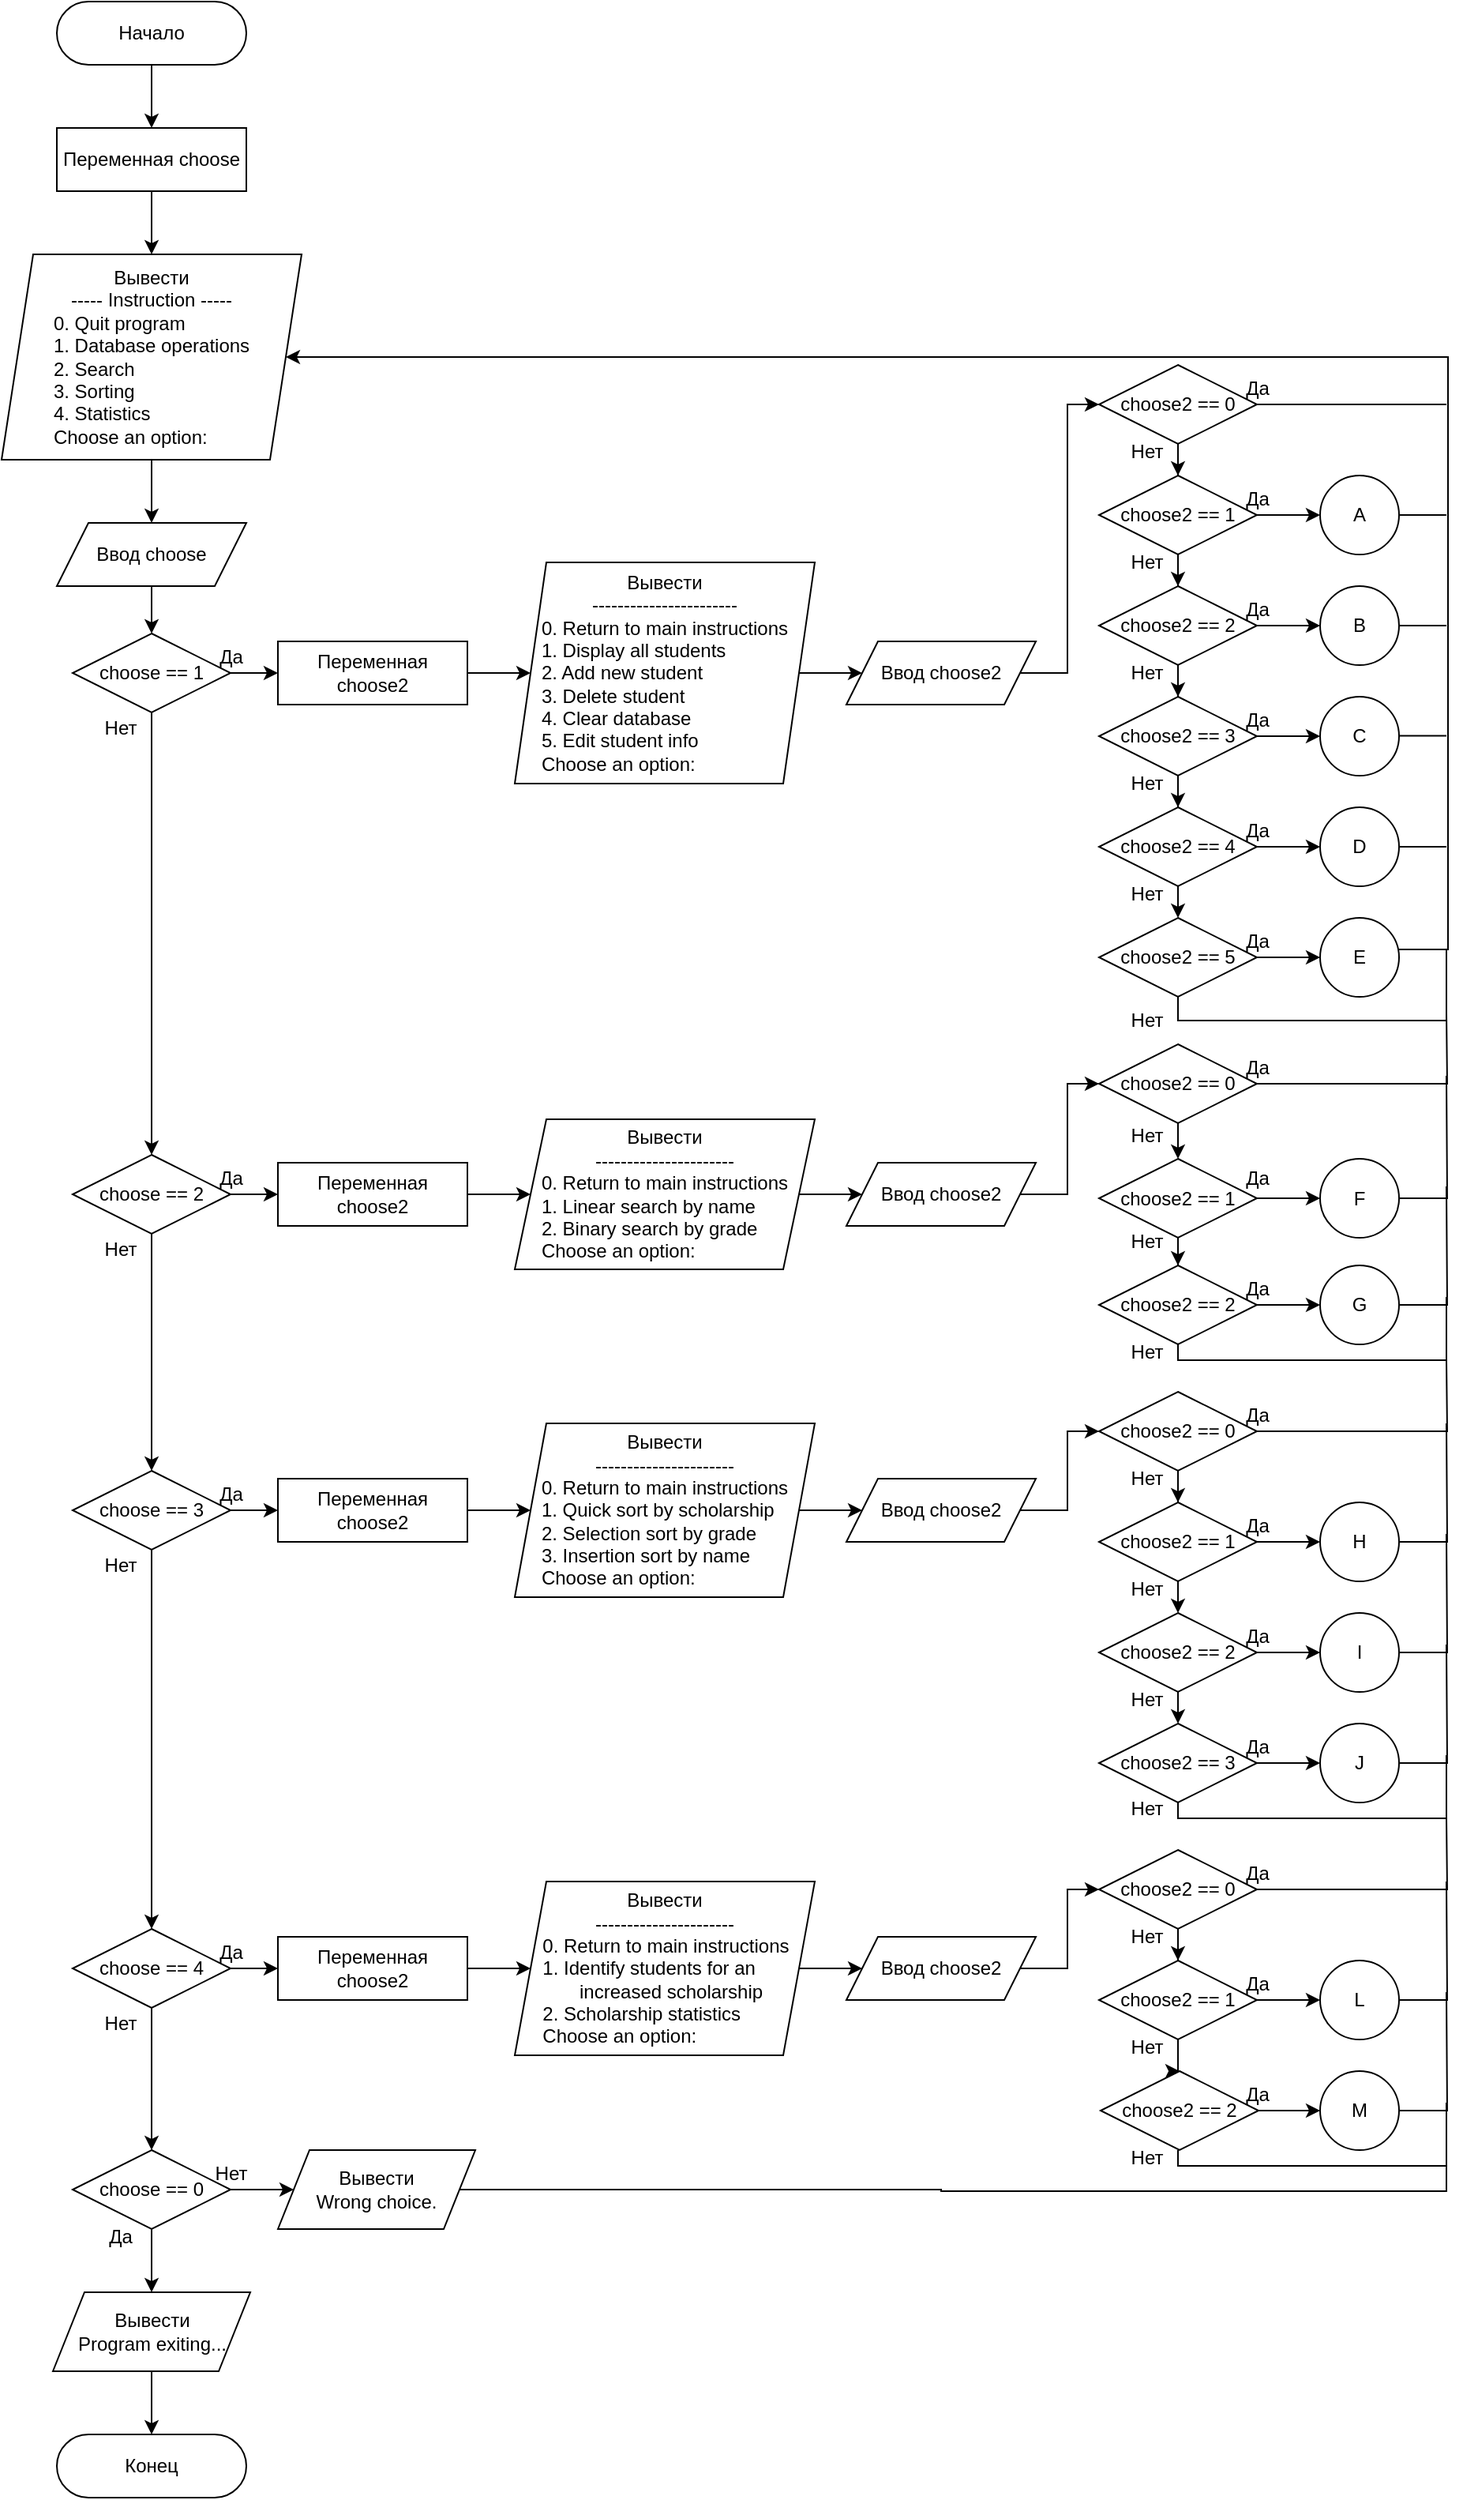 <mxfile version="27.1.0">
  <diagram name="Страница — 1" id="Tv_AadyVAQsRv6y9P5Ak">
    <mxGraphModel dx="710" dy="470" grid="1" gridSize="10" guides="1" tooltips="1" connect="1" arrows="1" fold="1" page="1" pageScale="1" pageWidth="827" pageHeight="1169" math="0" shadow="0">
      <root>
        <mxCell id="0" />
        <mxCell id="1" parent="0" />
        <mxCell id="5D8MFddiqTvwX0pElywi-6" style="edgeStyle=orthogonalEdgeStyle;rounded=0;orthogonalLoop=1;jettySize=auto;html=1;entryX=0.5;entryY=0;entryDx=0;entryDy=0;" edge="1" parent="1" source="5D8MFddiqTvwX0pElywi-3" target="5D8MFddiqTvwX0pElywi-5">
          <mxGeometry relative="1" as="geometry" />
        </mxCell>
        <mxCell id="5D8MFddiqTvwX0pElywi-3" value="Начало" style="rounded=1;whiteSpace=wrap;html=1;arcSize=50;" vertex="1" parent="1">
          <mxGeometry x="320" y="40" width="120" height="40" as="geometry" />
        </mxCell>
        <mxCell id="5D8MFddiqTvwX0pElywi-4" style="edgeStyle=orthogonalEdgeStyle;rounded=0;orthogonalLoop=1;jettySize=auto;html=1;exitX=0.5;exitY=1;exitDx=0;exitDy=0;" edge="1" parent="1" source="5D8MFddiqTvwX0pElywi-3" target="5D8MFddiqTvwX0pElywi-3">
          <mxGeometry relative="1" as="geometry" />
        </mxCell>
        <mxCell id="5D8MFddiqTvwX0pElywi-8" style="edgeStyle=orthogonalEdgeStyle;rounded=0;orthogonalLoop=1;jettySize=auto;html=1;entryX=0.5;entryY=0;entryDx=0;entryDy=0;" edge="1" parent="1" source="5D8MFddiqTvwX0pElywi-5" target="5D8MFddiqTvwX0pElywi-7">
          <mxGeometry relative="1" as="geometry" />
        </mxCell>
        <mxCell id="5D8MFddiqTvwX0pElywi-5" value="Переменная choose" style="rounded=0;whiteSpace=wrap;html=1;" vertex="1" parent="1">
          <mxGeometry x="320" y="120" width="120" height="40" as="geometry" />
        </mxCell>
        <mxCell id="5D8MFddiqTvwX0pElywi-10" style="edgeStyle=orthogonalEdgeStyle;rounded=0;orthogonalLoop=1;jettySize=auto;html=1;entryX=0.5;entryY=0;entryDx=0;entryDy=0;" edge="1" parent="1" source="5D8MFddiqTvwX0pElywi-7" target="5D8MFddiqTvwX0pElywi-9">
          <mxGeometry relative="1" as="geometry" />
        </mxCell>
        <mxCell id="5D8MFddiqTvwX0pElywi-7" value="Вывести&lt;br&gt;----- Instruction -----&lt;br&gt;&lt;div align=&quot;left&quot;&gt;0. Quit program&lt;br&gt;1. Database operations&lt;br&gt;2. Search&lt;br&gt;3. Sorting&lt;br&gt;4. Statistics&lt;br&gt;Choose an option: &lt;br&gt;&lt;/div&gt;" style="shape=parallelogram;perimeter=parallelogramPerimeter;whiteSpace=wrap;html=1;fixedSize=1;" vertex="1" parent="1">
          <mxGeometry x="285" y="200" width="190" height="130" as="geometry" />
        </mxCell>
        <mxCell id="5D8MFddiqTvwX0pElywi-12" style="edgeStyle=orthogonalEdgeStyle;rounded=0;orthogonalLoop=1;jettySize=auto;html=1;entryX=0.5;entryY=0;entryDx=0;entryDy=0;" edge="1" parent="1" source="5D8MFddiqTvwX0pElywi-9" target="5D8MFddiqTvwX0pElywi-11">
          <mxGeometry relative="1" as="geometry" />
        </mxCell>
        <mxCell id="5D8MFddiqTvwX0pElywi-9" value="Ввод choose" style="shape=parallelogram;perimeter=parallelogramPerimeter;whiteSpace=wrap;html=1;fixedSize=1;" vertex="1" parent="1">
          <mxGeometry x="320" y="370" width="120" height="40" as="geometry" />
        </mxCell>
        <mxCell id="5D8MFddiqTvwX0pElywi-14" style="edgeStyle=orthogonalEdgeStyle;rounded=0;orthogonalLoop=1;jettySize=auto;html=1;entryX=0;entryY=0.5;entryDx=0;entryDy=0;" edge="1" parent="1" source="5D8MFddiqTvwX0pElywi-11" target="5D8MFddiqTvwX0pElywi-13">
          <mxGeometry relative="1" as="geometry" />
        </mxCell>
        <mxCell id="5D8MFddiqTvwX0pElywi-63" style="edgeStyle=orthogonalEdgeStyle;rounded=0;orthogonalLoop=1;jettySize=auto;html=1;entryX=0.5;entryY=0;entryDx=0;entryDy=0;" edge="1" parent="1" source="5D8MFddiqTvwX0pElywi-11" target="5D8MFddiqTvwX0pElywi-62">
          <mxGeometry relative="1" as="geometry" />
        </mxCell>
        <mxCell id="5D8MFddiqTvwX0pElywi-11" value="choose == 1" style="rhombus;whiteSpace=wrap;html=1;" vertex="1" parent="1">
          <mxGeometry x="330" y="440" width="100" height="50" as="geometry" />
        </mxCell>
        <mxCell id="5D8MFddiqTvwX0pElywi-16" style="edgeStyle=orthogonalEdgeStyle;rounded=0;orthogonalLoop=1;jettySize=auto;html=1;" edge="1" parent="1" source="5D8MFddiqTvwX0pElywi-13" target="5D8MFddiqTvwX0pElywi-15">
          <mxGeometry relative="1" as="geometry" />
        </mxCell>
        <mxCell id="5D8MFddiqTvwX0pElywi-13" value="&lt;div&gt;Переменная choose2&lt;/div&gt;" style="rounded=0;whiteSpace=wrap;html=1;" vertex="1" parent="1">
          <mxGeometry x="460" y="445" width="120" height="40" as="geometry" />
        </mxCell>
        <mxCell id="5D8MFddiqTvwX0pElywi-18" style="edgeStyle=orthogonalEdgeStyle;rounded=0;orthogonalLoop=1;jettySize=auto;html=1;" edge="1" parent="1" source="5D8MFddiqTvwX0pElywi-15" target="5D8MFddiqTvwX0pElywi-17">
          <mxGeometry relative="1" as="geometry" />
        </mxCell>
        <mxCell id="5D8MFddiqTvwX0pElywi-15" value="&lt;div&gt;Вывести&lt;/div&gt;&lt;div&gt;-----------------------&lt;/div&gt;&lt;div align=&quot;left&quot;&gt;0. Return to main instructions&lt;br&gt;1. Display all students&lt;br&gt;2. Add new student&lt;br&gt;3. Delete student&lt;br&gt;4. Clear database&lt;br&gt;5. Edit student info&lt;br&gt;Choose an option: &lt;br&gt;&lt;/div&gt;" style="shape=parallelogram;perimeter=parallelogramPerimeter;whiteSpace=wrap;html=1;fixedSize=1;" vertex="1" parent="1">
          <mxGeometry x="610" y="395" width="190" height="140" as="geometry" />
        </mxCell>
        <mxCell id="5D8MFddiqTvwX0pElywi-36" style="edgeStyle=orthogonalEdgeStyle;rounded=0;orthogonalLoop=1;jettySize=auto;html=1;entryX=0;entryY=0.5;entryDx=0;entryDy=0;" edge="1" parent="1" source="5D8MFddiqTvwX0pElywi-17" target="5D8MFddiqTvwX0pElywi-33">
          <mxGeometry relative="1" as="geometry" />
        </mxCell>
        <mxCell id="5D8MFddiqTvwX0pElywi-17" value="Ввод choose2" style="shape=parallelogram;perimeter=parallelogramPerimeter;whiteSpace=wrap;html=1;fixedSize=1;" vertex="1" parent="1">
          <mxGeometry x="820" y="445" width="120" height="40" as="geometry" />
        </mxCell>
        <mxCell id="5D8MFddiqTvwX0pElywi-23" style="edgeStyle=orthogonalEdgeStyle;rounded=0;orthogonalLoop=1;jettySize=auto;html=1;entryX=0;entryY=0.5;entryDx=0;entryDy=0;" edge="1" parent="1" source="5D8MFddiqTvwX0pElywi-19" target="5D8MFddiqTvwX0pElywi-22">
          <mxGeometry relative="1" as="geometry" />
        </mxCell>
        <mxCell id="5D8MFddiqTvwX0pElywi-25" style="edgeStyle=orthogonalEdgeStyle;rounded=0;orthogonalLoop=1;jettySize=auto;html=1;entryX=0.5;entryY=0;entryDx=0;entryDy=0;" edge="1" parent="1" source="5D8MFddiqTvwX0pElywi-19" target="5D8MFddiqTvwX0pElywi-24">
          <mxGeometry relative="1" as="geometry" />
        </mxCell>
        <mxCell id="5D8MFddiqTvwX0pElywi-19" value="choose2 == 1" style="rhombus;whiteSpace=wrap;html=1;" vertex="1" parent="1">
          <mxGeometry x="980" y="340" width="100" height="50" as="geometry" />
        </mxCell>
        <mxCell id="5D8MFddiqTvwX0pElywi-22" value="A" style="ellipse;whiteSpace=wrap;html=1;aspect=fixed;" vertex="1" parent="1">
          <mxGeometry x="1120" y="340" width="50" height="50" as="geometry" />
        </mxCell>
        <mxCell id="5D8MFddiqTvwX0pElywi-27" style="edgeStyle=orthogonalEdgeStyle;rounded=0;orthogonalLoop=1;jettySize=auto;html=1;entryX=0;entryY=0.5;entryDx=0;entryDy=0;" edge="1" parent="1" source="5D8MFddiqTvwX0pElywi-24" target="5D8MFddiqTvwX0pElywi-26">
          <mxGeometry relative="1" as="geometry" />
        </mxCell>
        <mxCell id="5D8MFddiqTvwX0pElywi-29" style="edgeStyle=orthogonalEdgeStyle;rounded=0;orthogonalLoop=1;jettySize=auto;html=1;entryX=0.5;entryY=0;entryDx=0;entryDy=0;" edge="1" parent="1" source="5D8MFddiqTvwX0pElywi-24" target="5D8MFddiqTvwX0pElywi-28">
          <mxGeometry relative="1" as="geometry" />
        </mxCell>
        <mxCell id="5D8MFddiqTvwX0pElywi-24" value="choose2 == 2" style="rhombus;whiteSpace=wrap;html=1;" vertex="1" parent="1">
          <mxGeometry x="980" y="410" width="100" height="50" as="geometry" />
        </mxCell>
        <mxCell id="5D8MFddiqTvwX0pElywi-26" value="B" style="ellipse;whiteSpace=wrap;html=1;aspect=fixed;" vertex="1" parent="1">
          <mxGeometry x="1120" y="410" width="50" height="50" as="geometry" />
        </mxCell>
        <mxCell id="5D8MFddiqTvwX0pElywi-31" style="edgeStyle=orthogonalEdgeStyle;rounded=0;orthogonalLoop=1;jettySize=auto;html=1;entryX=0;entryY=0.5;entryDx=0;entryDy=0;" edge="1" parent="1" source="5D8MFddiqTvwX0pElywi-28" target="5D8MFddiqTvwX0pElywi-30">
          <mxGeometry relative="1" as="geometry" />
        </mxCell>
        <mxCell id="5D8MFddiqTvwX0pElywi-41" value="" style="edgeStyle=orthogonalEdgeStyle;rounded=0;orthogonalLoop=1;jettySize=auto;html=1;" edge="1" parent="1" source="5D8MFddiqTvwX0pElywi-28" target="5D8MFddiqTvwX0pElywi-39">
          <mxGeometry relative="1" as="geometry" />
        </mxCell>
        <mxCell id="5D8MFddiqTvwX0pElywi-28" value="&lt;div&gt;choose2 == 3&lt;/div&gt;" style="rhombus;whiteSpace=wrap;html=1;" vertex="1" parent="1">
          <mxGeometry x="980" y="480" width="100" height="50" as="geometry" />
        </mxCell>
        <mxCell id="5D8MFddiqTvwX0pElywi-30" value="C" style="ellipse;whiteSpace=wrap;html=1;aspect=fixed;" vertex="1" parent="1">
          <mxGeometry x="1120" y="480" width="50" height="50" as="geometry" />
        </mxCell>
        <mxCell id="5D8MFddiqTvwX0pElywi-35" style="edgeStyle=orthogonalEdgeStyle;rounded=0;orthogonalLoop=1;jettySize=auto;html=1;entryX=0.5;entryY=0;entryDx=0;entryDy=0;" edge="1" parent="1" source="5D8MFddiqTvwX0pElywi-33" target="5D8MFddiqTvwX0pElywi-19">
          <mxGeometry relative="1" as="geometry" />
        </mxCell>
        <mxCell id="5D8MFddiqTvwX0pElywi-33" value="choose2 == 0" style="rhombus;whiteSpace=wrap;html=1;" vertex="1" parent="1">
          <mxGeometry x="980" y="270" width="100" height="50" as="geometry" />
        </mxCell>
        <mxCell id="5D8MFddiqTvwX0pElywi-38" style="edgeStyle=orthogonalEdgeStyle;rounded=0;orthogonalLoop=1;jettySize=auto;html=1;entryX=0;entryY=0.5;entryDx=0;entryDy=0;" edge="1" parent="1" source="5D8MFddiqTvwX0pElywi-39" target="5D8MFddiqTvwX0pElywi-40">
          <mxGeometry relative="1" as="geometry" />
        </mxCell>
        <mxCell id="5D8MFddiqTvwX0pElywi-47" style="edgeStyle=orthogonalEdgeStyle;rounded=0;orthogonalLoop=1;jettySize=auto;html=1;" edge="1" parent="1" source="5D8MFddiqTvwX0pElywi-39">
          <mxGeometry relative="1" as="geometry">
            <mxPoint x="1030.0" y="620.0" as="targetPoint" />
          </mxGeometry>
        </mxCell>
        <mxCell id="5D8MFddiqTvwX0pElywi-39" value="&lt;div&gt;choose2 == 4&lt;/div&gt;" style="rhombus;whiteSpace=wrap;html=1;" vertex="1" parent="1">
          <mxGeometry x="980" y="550" width="100" height="50" as="geometry" />
        </mxCell>
        <mxCell id="5D8MFddiqTvwX0pElywi-40" value="D" style="ellipse;whiteSpace=wrap;html=1;aspect=fixed;" vertex="1" parent="1">
          <mxGeometry x="1120" y="550" width="50" height="50" as="geometry" />
        </mxCell>
        <mxCell id="5D8MFddiqTvwX0pElywi-43" style="edgeStyle=orthogonalEdgeStyle;rounded=0;orthogonalLoop=1;jettySize=auto;html=1;entryX=0;entryY=0.5;entryDx=0;entryDy=0;" edge="1" parent="1" source="5D8MFddiqTvwX0pElywi-44" target="5D8MFddiqTvwX0pElywi-45">
          <mxGeometry relative="1" as="geometry" />
        </mxCell>
        <mxCell id="5D8MFddiqTvwX0pElywi-44" value="&lt;div&gt;choose2 == 5&lt;/div&gt;" style="rhombus;whiteSpace=wrap;html=1;" vertex="1" parent="1">
          <mxGeometry x="980" y="620" width="100" height="50" as="geometry" />
        </mxCell>
        <mxCell id="5D8MFddiqTvwX0pElywi-154" style="edgeStyle=orthogonalEdgeStyle;rounded=0;orthogonalLoop=1;jettySize=auto;html=1;entryX=1;entryY=0.5;entryDx=0;entryDy=0;" edge="1" parent="1" source="5D8MFddiqTvwX0pElywi-45" target="5D8MFddiqTvwX0pElywi-7">
          <mxGeometry relative="1" as="geometry">
            <mxPoint x="790" y="250" as="targetPoint" />
            <Array as="points">
              <mxPoint x="1201" y="640" />
              <mxPoint x="1201" y="265" />
            </Array>
          </mxGeometry>
        </mxCell>
        <mxCell id="5D8MFddiqTvwX0pElywi-45" value="E" style="ellipse;whiteSpace=wrap;html=1;aspect=fixed;" vertex="1" parent="1">
          <mxGeometry x="1120" y="620" width="50" height="50" as="geometry" />
        </mxCell>
        <mxCell id="5D8MFddiqTvwX0pElywi-50" value="" style="endArrow=none;html=1;rounded=0;exitX=1;exitY=0.5;exitDx=0;exitDy=0;" edge="1" parent="1" source="5D8MFddiqTvwX0pElywi-22">
          <mxGeometry width="50" height="50" relative="1" as="geometry">
            <mxPoint x="1230" y="400" as="sourcePoint" />
            <mxPoint x="1200" y="365" as="targetPoint" />
          </mxGeometry>
        </mxCell>
        <mxCell id="5D8MFddiqTvwX0pElywi-57" value="" style="endArrow=none;html=1;rounded=0;exitX=1;exitY=0.5;exitDx=0;exitDy=0;" edge="1" parent="1">
          <mxGeometry width="50" height="50" relative="1" as="geometry">
            <mxPoint x="1170" y="435" as="sourcePoint" />
            <mxPoint x="1200" y="435" as="targetPoint" />
          </mxGeometry>
        </mxCell>
        <mxCell id="5D8MFddiqTvwX0pElywi-58" value="" style="endArrow=none;html=1;rounded=0;exitX=1;exitY=0.5;exitDx=0;exitDy=0;" edge="1" parent="1">
          <mxGeometry width="50" height="50" relative="1" as="geometry">
            <mxPoint x="1170" y="504.69" as="sourcePoint" />
            <mxPoint x="1200" y="504.69" as="targetPoint" />
          </mxGeometry>
        </mxCell>
        <mxCell id="5D8MFddiqTvwX0pElywi-59" value="" style="endArrow=none;html=1;rounded=0;exitX=1;exitY=0.5;exitDx=0;exitDy=0;" edge="1" parent="1">
          <mxGeometry width="50" height="50" relative="1" as="geometry">
            <mxPoint x="1170" y="575" as="sourcePoint" />
            <mxPoint x="1200" y="575" as="targetPoint" />
          </mxGeometry>
        </mxCell>
        <mxCell id="5D8MFddiqTvwX0pElywi-60" value="" style="endArrow=none;html=1;rounded=0;exitX=1;exitY=0.5;exitDx=0;exitDy=0;" edge="1" parent="1" source="5D8MFddiqTvwX0pElywi-33">
          <mxGeometry width="50" height="50" relative="1" as="geometry">
            <mxPoint x="980" y="405" as="sourcePoint" />
            <mxPoint x="1200" y="295" as="targetPoint" />
          </mxGeometry>
        </mxCell>
        <mxCell id="5D8MFddiqTvwX0pElywi-61" value="" style="endArrow=none;html=1;rounded=0;entryX=0.5;entryY=1;entryDx=0;entryDy=0;" edge="1" parent="1" target="5D8MFddiqTvwX0pElywi-44">
          <mxGeometry width="50" height="50" relative="1" as="geometry">
            <mxPoint x="1200" y="640" as="sourcePoint" />
            <mxPoint x="1020" y="475" as="targetPoint" />
            <Array as="points">
              <mxPoint x="1200" y="685" />
              <mxPoint x="1030" y="685" />
            </Array>
          </mxGeometry>
        </mxCell>
        <mxCell id="5D8MFddiqTvwX0pElywi-65" style="edgeStyle=orthogonalEdgeStyle;rounded=0;orthogonalLoop=1;jettySize=auto;html=1;entryX=0;entryY=0.5;entryDx=0;entryDy=0;" edge="1" parent="1" source="5D8MFddiqTvwX0pElywi-62" target="5D8MFddiqTvwX0pElywi-64">
          <mxGeometry relative="1" as="geometry" />
        </mxCell>
        <mxCell id="5D8MFddiqTvwX0pElywi-125" style="edgeStyle=orthogonalEdgeStyle;rounded=0;orthogonalLoop=1;jettySize=auto;html=1;entryX=0.5;entryY=0;entryDx=0;entryDy=0;" edge="1" parent="1" source="5D8MFddiqTvwX0pElywi-62" target="5D8MFddiqTvwX0pElywi-94">
          <mxGeometry relative="1" as="geometry" />
        </mxCell>
        <mxCell id="5D8MFddiqTvwX0pElywi-62" value="choose == 2" style="rhombus;whiteSpace=wrap;html=1;" vertex="1" parent="1">
          <mxGeometry x="330" y="770" width="100" height="50" as="geometry" />
        </mxCell>
        <mxCell id="5D8MFddiqTvwX0pElywi-67" style="edgeStyle=orthogonalEdgeStyle;rounded=0;orthogonalLoop=1;jettySize=auto;html=1;" edge="1" parent="1" source="5D8MFddiqTvwX0pElywi-64" target="5D8MFddiqTvwX0pElywi-66">
          <mxGeometry relative="1" as="geometry" />
        </mxCell>
        <mxCell id="5D8MFddiqTvwX0pElywi-64" value="&lt;div&gt;Переменная choose2&lt;/div&gt;" style="rounded=0;whiteSpace=wrap;html=1;" vertex="1" parent="1">
          <mxGeometry x="460" y="775" width="120" height="40" as="geometry" />
        </mxCell>
        <mxCell id="5D8MFddiqTvwX0pElywi-69" style="edgeStyle=orthogonalEdgeStyle;rounded=0;orthogonalLoop=1;jettySize=auto;html=1;" edge="1" parent="1" source="5D8MFddiqTvwX0pElywi-66" target="5D8MFddiqTvwX0pElywi-68">
          <mxGeometry relative="1" as="geometry" />
        </mxCell>
        <mxCell id="5D8MFddiqTvwX0pElywi-66" value="&lt;div&gt;Вывести&lt;/div&gt;----------------------&lt;br&gt;&lt;div align=&quot;left&quot;&gt;0. Return to main instructions&lt;br&gt;1. Linear search by name&lt;br&gt;2. Binary search by grade&lt;br&gt;Choose an option: &lt;br&gt;&lt;/div&gt;" style="shape=parallelogram;perimeter=parallelogramPerimeter;whiteSpace=wrap;html=1;fixedSize=1;" vertex="1" parent="1">
          <mxGeometry x="610" y="747.5" width="190" height="95" as="geometry" />
        </mxCell>
        <mxCell id="5D8MFddiqTvwX0pElywi-71" style="edgeStyle=orthogonalEdgeStyle;rounded=0;orthogonalLoop=1;jettySize=auto;html=1;entryX=0;entryY=0.5;entryDx=0;entryDy=0;" edge="1" parent="1" source="5D8MFddiqTvwX0pElywi-68" target="5D8MFddiqTvwX0pElywi-70">
          <mxGeometry relative="1" as="geometry" />
        </mxCell>
        <mxCell id="5D8MFddiqTvwX0pElywi-68" value="Ввод choose2" style="shape=parallelogram;perimeter=parallelogramPerimeter;whiteSpace=wrap;html=1;fixedSize=1;" vertex="1" parent="1">
          <mxGeometry x="820" y="775" width="120" height="40" as="geometry" />
        </mxCell>
        <mxCell id="5D8MFddiqTvwX0pElywi-74" style="edgeStyle=orthogonalEdgeStyle;rounded=0;orthogonalLoop=1;jettySize=auto;html=1;entryX=0.5;entryY=0;entryDx=0;entryDy=0;" edge="1" parent="1" source="5D8MFddiqTvwX0pElywi-70" target="5D8MFddiqTvwX0pElywi-72">
          <mxGeometry relative="1" as="geometry" />
        </mxCell>
        <mxCell id="5D8MFddiqTvwX0pElywi-70" value="choose2 == 0" style="rhombus;whiteSpace=wrap;html=1;" vertex="1" parent="1">
          <mxGeometry x="980" y="700" width="100" height="50" as="geometry" />
        </mxCell>
        <mxCell id="5D8MFddiqTvwX0pElywi-75" style="edgeStyle=orthogonalEdgeStyle;rounded=0;orthogonalLoop=1;jettySize=auto;html=1;entryX=0.5;entryY=0;entryDx=0;entryDy=0;" edge="1" parent="1" source="5D8MFddiqTvwX0pElywi-72" target="5D8MFddiqTvwX0pElywi-73">
          <mxGeometry relative="1" as="geometry" />
        </mxCell>
        <mxCell id="5D8MFddiqTvwX0pElywi-86" style="edgeStyle=orthogonalEdgeStyle;rounded=0;orthogonalLoop=1;jettySize=auto;html=1;entryX=0;entryY=0.5;entryDx=0;entryDy=0;" edge="1" parent="1" source="5D8MFddiqTvwX0pElywi-72">
          <mxGeometry relative="1" as="geometry">
            <mxPoint x="1120.0" y="797.5" as="targetPoint" />
          </mxGeometry>
        </mxCell>
        <mxCell id="5D8MFddiqTvwX0pElywi-72" value="choose2 == 1" style="rhombus;whiteSpace=wrap;html=1;" vertex="1" parent="1">
          <mxGeometry x="980" y="772.5" width="100" height="50" as="geometry" />
        </mxCell>
        <mxCell id="5D8MFddiqTvwX0pElywi-77" style="edgeStyle=orthogonalEdgeStyle;rounded=0;orthogonalLoop=1;jettySize=auto;html=1;startArrow=none;startFill=0;endArrow=none;exitX=1;exitY=0.5;exitDx=0;exitDy=0;" edge="1" parent="1" source="5D8MFddiqTvwX0pElywi-70">
          <mxGeometry relative="1" as="geometry">
            <mxPoint x="1200" y="680.0" as="targetPoint" />
          </mxGeometry>
        </mxCell>
        <mxCell id="5D8MFddiqTvwX0pElywi-81" style="edgeStyle=orthogonalEdgeStyle;rounded=0;orthogonalLoop=1;jettySize=auto;html=1;entryX=0;entryY=0.5;entryDx=0;entryDy=0;" edge="1" parent="1" source="5D8MFddiqTvwX0pElywi-73" target="5D8MFddiqTvwX0pElywi-80">
          <mxGeometry relative="1" as="geometry" />
        </mxCell>
        <mxCell id="5D8MFddiqTvwX0pElywi-93" style="edgeStyle=orthogonalEdgeStyle;rounded=0;orthogonalLoop=1;jettySize=auto;html=1;endArrow=none;startFill=0;" edge="1" parent="1" source="5D8MFddiqTvwX0pElywi-73">
          <mxGeometry relative="1" as="geometry">
            <mxPoint x="1200" y="860" as="targetPoint" />
            <Array as="points">
              <mxPoint x="1030" y="900" />
              <mxPoint x="1200" y="900" />
            </Array>
          </mxGeometry>
        </mxCell>
        <mxCell id="5D8MFddiqTvwX0pElywi-73" value="choose2 == 2" style="rhombus;whiteSpace=wrap;html=1;" vertex="1" parent="1">
          <mxGeometry x="980" y="840" width="100" height="50" as="geometry" />
        </mxCell>
        <mxCell id="5D8MFddiqTvwX0pElywi-90" style="edgeStyle=orthogonalEdgeStyle;rounded=0;orthogonalLoop=1;jettySize=auto;html=1;endArrow=none;startFill=0;" edge="1" parent="1" source="5D8MFddiqTvwX0pElywi-80">
          <mxGeometry relative="1" as="geometry">
            <mxPoint x="1200" y="790" as="targetPoint" />
          </mxGeometry>
        </mxCell>
        <mxCell id="5D8MFddiqTvwX0pElywi-80" value="G" style="ellipse;whiteSpace=wrap;html=1;aspect=fixed;" vertex="1" parent="1">
          <mxGeometry x="1120" y="840" width="50" height="50" as="geometry" />
        </mxCell>
        <mxCell id="5D8MFddiqTvwX0pElywi-89" style="edgeStyle=orthogonalEdgeStyle;rounded=0;orthogonalLoop=1;jettySize=auto;html=1;endArrow=none;startFill=0;" edge="1" parent="1" source="5D8MFddiqTvwX0pElywi-88">
          <mxGeometry relative="1" as="geometry">
            <mxPoint x="1200" y="720" as="targetPoint" />
          </mxGeometry>
        </mxCell>
        <mxCell id="5D8MFddiqTvwX0pElywi-88" value="F" style="ellipse;whiteSpace=wrap;html=1;aspect=fixed;" vertex="1" parent="1">
          <mxGeometry x="1120" y="772.5" width="50" height="50" as="geometry" />
        </mxCell>
        <mxCell id="5D8MFddiqTvwX0pElywi-96" style="edgeStyle=orthogonalEdgeStyle;rounded=0;orthogonalLoop=1;jettySize=auto;html=1;entryX=0;entryY=0.5;entryDx=0;entryDy=0;" edge="1" parent="1" source="5D8MFddiqTvwX0pElywi-94" target="5D8MFddiqTvwX0pElywi-95">
          <mxGeometry relative="1" as="geometry" />
        </mxCell>
        <mxCell id="5D8MFddiqTvwX0pElywi-127" style="edgeStyle=orthogonalEdgeStyle;rounded=0;orthogonalLoop=1;jettySize=auto;html=1;entryX=0.5;entryY=0;entryDx=0;entryDy=0;" edge="1" parent="1" source="5D8MFddiqTvwX0pElywi-94" target="5D8MFddiqTvwX0pElywi-126">
          <mxGeometry relative="1" as="geometry" />
        </mxCell>
        <mxCell id="5D8MFddiqTvwX0pElywi-94" value="&lt;div&gt;choose == 3&lt;/div&gt;" style="rhombus;whiteSpace=wrap;html=1;" vertex="1" parent="1">
          <mxGeometry x="330" y="970" width="100" height="50" as="geometry" />
        </mxCell>
        <mxCell id="5D8MFddiqTvwX0pElywi-98" style="edgeStyle=orthogonalEdgeStyle;rounded=0;orthogonalLoop=1;jettySize=auto;html=1;" edge="1" parent="1" source="5D8MFddiqTvwX0pElywi-95" target="5D8MFddiqTvwX0pElywi-97">
          <mxGeometry relative="1" as="geometry" />
        </mxCell>
        <mxCell id="5D8MFddiqTvwX0pElywi-95" value="&lt;div&gt;Переменная choose2&lt;/div&gt;" style="rounded=0;whiteSpace=wrap;html=1;" vertex="1" parent="1">
          <mxGeometry x="460" y="975" width="120" height="40" as="geometry" />
        </mxCell>
        <mxCell id="5D8MFddiqTvwX0pElywi-100" style="edgeStyle=orthogonalEdgeStyle;rounded=0;orthogonalLoop=1;jettySize=auto;html=1;entryX=0;entryY=0.5;entryDx=0;entryDy=0;" edge="1" parent="1" source="5D8MFddiqTvwX0pElywi-97" target="5D8MFddiqTvwX0pElywi-99">
          <mxGeometry relative="1" as="geometry" />
        </mxCell>
        <mxCell id="5D8MFddiqTvwX0pElywi-97" value="&lt;div&gt;Вывести&lt;/div&gt;----------------------&lt;br&gt;&lt;div align=&quot;left&quot;&gt;0. Return to main instructions&lt;br&gt;1. Quick sort by scholarship&lt;br&gt;2. Selection sort by grade&lt;br&gt;3. Insertion sort by name&lt;br&gt;Choose an option: &lt;/div&gt;" style="shape=parallelogram;perimeter=parallelogramPerimeter;whiteSpace=wrap;html=1;fixedSize=1;" vertex="1" parent="1">
          <mxGeometry x="610" y="940" width="190" height="110" as="geometry" />
        </mxCell>
        <mxCell id="5D8MFddiqTvwX0pElywi-102" style="edgeStyle=orthogonalEdgeStyle;rounded=0;orthogonalLoop=1;jettySize=auto;html=1;entryX=0;entryY=0.5;entryDx=0;entryDy=0;" edge="1" parent="1" source="5D8MFddiqTvwX0pElywi-99" target="5D8MFddiqTvwX0pElywi-101">
          <mxGeometry relative="1" as="geometry" />
        </mxCell>
        <mxCell id="5D8MFddiqTvwX0pElywi-99" value="Ввод choose2" style="shape=parallelogram;perimeter=parallelogramPerimeter;whiteSpace=wrap;html=1;fixedSize=1;" vertex="1" parent="1">
          <mxGeometry x="820" y="975" width="120" height="40" as="geometry" />
        </mxCell>
        <mxCell id="5D8MFddiqTvwX0pElywi-103" style="edgeStyle=orthogonalEdgeStyle;rounded=0;orthogonalLoop=1;jettySize=auto;html=1;endArrow=none;startFill=0;" edge="1" parent="1" source="5D8MFddiqTvwX0pElywi-101">
          <mxGeometry relative="1" as="geometry">
            <mxPoint x="1200" y="900" as="targetPoint" />
          </mxGeometry>
        </mxCell>
        <mxCell id="5D8MFddiqTvwX0pElywi-109" style="edgeStyle=orthogonalEdgeStyle;rounded=0;orthogonalLoop=1;jettySize=auto;html=1;entryX=0.5;entryY=0;entryDx=0;entryDy=0;" edge="1" parent="1" source="5D8MFddiqTvwX0pElywi-101" target="5D8MFddiqTvwX0pElywi-108">
          <mxGeometry relative="1" as="geometry" />
        </mxCell>
        <mxCell id="5D8MFddiqTvwX0pElywi-101" value="choose2 == 0" style="rhombus;whiteSpace=wrap;html=1;" vertex="1" parent="1">
          <mxGeometry x="980" y="920" width="100" height="50" as="geometry" />
        </mxCell>
        <mxCell id="5D8MFddiqTvwX0pElywi-112" style="edgeStyle=orthogonalEdgeStyle;rounded=0;orthogonalLoop=1;jettySize=auto;html=1;entryX=0;entryY=0.5;entryDx=0;entryDy=0;" edge="1" parent="1" source="5D8MFddiqTvwX0pElywi-108" target="5D8MFddiqTvwX0pElywi-111">
          <mxGeometry relative="1" as="geometry" />
        </mxCell>
        <mxCell id="5D8MFddiqTvwX0pElywi-108" value="&lt;div&gt;choose2 == 1&lt;/div&gt;" style="rhombus;whiteSpace=wrap;html=1;" vertex="1" parent="1">
          <mxGeometry x="980" y="990" width="100" height="50" as="geometry" />
        </mxCell>
        <mxCell id="5D8MFddiqTvwX0pElywi-113" style="edgeStyle=orthogonalEdgeStyle;rounded=0;orthogonalLoop=1;jettySize=auto;html=1;endArrow=none;startFill=0;" edge="1" parent="1" source="5D8MFddiqTvwX0pElywi-111">
          <mxGeometry relative="1" as="geometry">
            <mxPoint x="1200" y="940" as="targetPoint" />
          </mxGeometry>
        </mxCell>
        <mxCell id="5D8MFddiqTvwX0pElywi-111" value="H" style="ellipse;whiteSpace=wrap;html=1;aspect=fixed;" vertex="1" parent="1">
          <mxGeometry x="1120" y="990" width="50" height="50" as="geometry" />
        </mxCell>
        <mxCell id="5D8MFddiqTvwX0pElywi-114" style="edgeStyle=orthogonalEdgeStyle;rounded=0;orthogonalLoop=1;jettySize=auto;html=1;entryX=0.5;entryY=0;entryDx=0;entryDy=0;" edge="1" parent="1" target="5D8MFddiqTvwX0pElywi-116">
          <mxGeometry relative="1" as="geometry">
            <mxPoint x="1030" y="1040" as="sourcePoint" />
          </mxGeometry>
        </mxCell>
        <mxCell id="5D8MFddiqTvwX0pElywi-115" style="edgeStyle=orthogonalEdgeStyle;rounded=0;orthogonalLoop=1;jettySize=auto;html=1;entryX=0;entryY=0.5;entryDx=0;entryDy=0;" edge="1" parent="1" source="5D8MFddiqTvwX0pElywi-116" target="5D8MFddiqTvwX0pElywi-117">
          <mxGeometry relative="1" as="geometry" />
        </mxCell>
        <mxCell id="5D8MFddiqTvwX0pElywi-116" value="&lt;div&gt;choose2 == 2&lt;/div&gt;" style="rhombus;whiteSpace=wrap;html=1;" vertex="1" parent="1">
          <mxGeometry x="980" y="1060" width="100" height="50" as="geometry" />
        </mxCell>
        <mxCell id="5D8MFddiqTvwX0pElywi-122" style="edgeStyle=orthogonalEdgeStyle;rounded=0;orthogonalLoop=1;jettySize=auto;html=1;endArrow=none;startFill=0;" edge="1" parent="1" source="5D8MFddiqTvwX0pElywi-117">
          <mxGeometry relative="1" as="geometry">
            <mxPoint x="1200" y="1010" as="targetPoint" />
          </mxGeometry>
        </mxCell>
        <mxCell id="5D8MFddiqTvwX0pElywi-117" value="I" style="ellipse;whiteSpace=wrap;html=1;aspect=fixed;" vertex="1" parent="1">
          <mxGeometry x="1120" y="1060" width="50" height="50" as="geometry" />
        </mxCell>
        <mxCell id="5D8MFddiqTvwX0pElywi-118" style="edgeStyle=orthogonalEdgeStyle;rounded=0;orthogonalLoop=1;jettySize=auto;html=1;entryX=0.5;entryY=0;entryDx=0;entryDy=0;" edge="1" parent="1" target="5D8MFddiqTvwX0pElywi-120">
          <mxGeometry relative="1" as="geometry">
            <mxPoint x="1030" y="1110" as="sourcePoint" />
          </mxGeometry>
        </mxCell>
        <mxCell id="5D8MFddiqTvwX0pElywi-119" style="edgeStyle=orthogonalEdgeStyle;rounded=0;orthogonalLoop=1;jettySize=auto;html=1;entryX=0;entryY=0.5;entryDx=0;entryDy=0;" edge="1" parent="1" source="5D8MFddiqTvwX0pElywi-120" target="5D8MFddiqTvwX0pElywi-121">
          <mxGeometry relative="1" as="geometry" />
        </mxCell>
        <mxCell id="5D8MFddiqTvwX0pElywi-120" value="&lt;div&gt;choose2 == 3&lt;/div&gt;" style="rhombus;whiteSpace=wrap;html=1;" vertex="1" parent="1">
          <mxGeometry x="980" y="1130" width="100" height="50" as="geometry" />
        </mxCell>
        <mxCell id="5D8MFddiqTvwX0pElywi-123" style="edgeStyle=orthogonalEdgeStyle;rounded=0;orthogonalLoop=1;jettySize=auto;html=1;endArrow=none;startFill=0;" edge="1" parent="1" source="5D8MFddiqTvwX0pElywi-121">
          <mxGeometry relative="1" as="geometry">
            <mxPoint x="1200" y="1080" as="targetPoint" />
          </mxGeometry>
        </mxCell>
        <mxCell id="5D8MFddiqTvwX0pElywi-121" value="J" style="ellipse;whiteSpace=wrap;html=1;aspect=fixed;" vertex="1" parent="1">
          <mxGeometry x="1120" y="1130" width="50" height="50" as="geometry" />
        </mxCell>
        <mxCell id="5D8MFddiqTvwX0pElywi-124" style="edgeStyle=orthogonalEdgeStyle;rounded=0;orthogonalLoop=1;jettySize=auto;html=1;endArrow=none;startFill=0;" edge="1" parent="1">
          <mxGeometry relative="1" as="geometry">
            <mxPoint x="1200" y="1150" as="targetPoint" />
            <mxPoint x="1030" y="1180" as="sourcePoint" />
            <Array as="points">
              <mxPoint x="1030" y="1190" />
              <mxPoint x="1200" y="1190" />
            </Array>
          </mxGeometry>
        </mxCell>
        <mxCell id="5D8MFddiqTvwX0pElywi-129" style="edgeStyle=orthogonalEdgeStyle;rounded=0;orthogonalLoop=1;jettySize=auto;html=1;entryX=0;entryY=0.5;entryDx=0;entryDy=0;" edge="1" parent="1" source="5D8MFddiqTvwX0pElywi-126" target="5D8MFddiqTvwX0pElywi-128">
          <mxGeometry relative="1" as="geometry" />
        </mxCell>
        <mxCell id="5D8MFddiqTvwX0pElywi-158" value="" style="edgeStyle=orthogonalEdgeStyle;rounded=0;orthogonalLoop=1;jettySize=auto;html=1;" edge="1" parent="1" source="5D8MFddiqTvwX0pElywi-126" target="5D8MFddiqTvwX0pElywi-157">
          <mxGeometry relative="1" as="geometry" />
        </mxCell>
        <mxCell id="5D8MFddiqTvwX0pElywi-126" value="&lt;div&gt;choose == 4&lt;/div&gt;" style="rhombus;whiteSpace=wrap;html=1;" vertex="1" parent="1">
          <mxGeometry x="330" y="1260" width="100" height="50" as="geometry" />
        </mxCell>
        <mxCell id="5D8MFddiqTvwX0pElywi-134" value="" style="edgeStyle=orthogonalEdgeStyle;rounded=0;orthogonalLoop=1;jettySize=auto;html=1;" edge="1" parent="1" source="5D8MFddiqTvwX0pElywi-128" target="5D8MFddiqTvwX0pElywi-133">
          <mxGeometry relative="1" as="geometry" />
        </mxCell>
        <mxCell id="5D8MFddiqTvwX0pElywi-128" value="&lt;div&gt;Переменная choose2&lt;/div&gt;" style="rounded=0;whiteSpace=wrap;html=1;" vertex="1" parent="1">
          <mxGeometry x="460" y="1265" width="120" height="40" as="geometry" />
        </mxCell>
        <mxCell id="5D8MFddiqTvwX0pElywi-136" value="" style="edgeStyle=orthogonalEdgeStyle;rounded=0;orthogonalLoop=1;jettySize=auto;html=1;" edge="1" parent="1" source="5D8MFddiqTvwX0pElywi-133" target="5D8MFddiqTvwX0pElywi-135">
          <mxGeometry relative="1" as="geometry" />
        </mxCell>
        <mxCell id="5D8MFddiqTvwX0pElywi-133" value="&lt;div&gt;Вывести&lt;/div&gt;----------------------&lt;br&gt;&lt;div align=&quot;left&quot;&gt;&amp;nbsp;&amp;nbsp;&amp;nbsp;&amp;nbsp; 0. Return to main instructions&lt;br&gt;&lt;/div&gt;&lt;div align=&quot;left&quot;&gt;&amp;nbsp;&amp;nbsp;&amp;nbsp;&amp;nbsp; 1. Identify students for an &amp;nbsp;&amp;nbsp;&amp;nbsp;&amp;nbsp;&amp;nbsp;&amp;nbsp;&amp;nbsp;&amp;nbsp;&amp;nbsp;&amp;nbsp;&amp;nbsp; increased scholarship&lt;br&gt;&amp;nbsp;&amp;nbsp;&amp;nbsp;&amp;nbsp; 2. Scholarship statistics&lt;br&gt;&amp;nbsp;&amp;nbsp;&amp;nbsp;&amp;nbsp; Choose an option:&lt;/div&gt;" style="shape=parallelogram;perimeter=parallelogramPerimeter;whiteSpace=wrap;html=1;fixedSize=1;" vertex="1" parent="1">
          <mxGeometry x="610" y="1230" width="190" height="110" as="geometry" />
        </mxCell>
        <mxCell id="5D8MFddiqTvwX0pElywi-152" style="edgeStyle=orthogonalEdgeStyle;rounded=0;orthogonalLoop=1;jettySize=auto;html=1;entryX=0;entryY=0.5;entryDx=0;entryDy=0;" edge="1" parent="1" source="5D8MFddiqTvwX0pElywi-135" target="5D8MFddiqTvwX0pElywi-137">
          <mxGeometry relative="1" as="geometry" />
        </mxCell>
        <mxCell id="5D8MFddiqTvwX0pElywi-135" value="Ввод choose2" style="shape=parallelogram;perimeter=parallelogramPerimeter;whiteSpace=wrap;html=1;fixedSize=1;" vertex="1" parent="1">
          <mxGeometry x="820" y="1265" width="120" height="40" as="geometry" />
        </mxCell>
        <mxCell id="5D8MFddiqTvwX0pElywi-140" value="" style="edgeStyle=orthogonalEdgeStyle;rounded=0;orthogonalLoop=1;jettySize=auto;html=1;" edge="1" parent="1" source="5D8MFddiqTvwX0pElywi-137" target="5D8MFddiqTvwX0pElywi-139">
          <mxGeometry relative="1" as="geometry" />
        </mxCell>
        <mxCell id="5D8MFddiqTvwX0pElywi-148" style="edgeStyle=orthogonalEdgeStyle;rounded=0;orthogonalLoop=1;jettySize=auto;html=1;endArrow=none;startFill=0;" edge="1" parent="1" source="5D8MFddiqTvwX0pElywi-137">
          <mxGeometry relative="1" as="geometry">
            <mxPoint x="1200" y="1190" as="targetPoint" />
          </mxGeometry>
        </mxCell>
        <mxCell id="5D8MFddiqTvwX0pElywi-137" value="choose2 == 0" style="rhombus;whiteSpace=wrap;html=1;" vertex="1" parent="1">
          <mxGeometry x="980" y="1210" width="100" height="50" as="geometry" />
        </mxCell>
        <mxCell id="5D8MFddiqTvwX0pElywi-142" value="" style="edgeStyle=orthogonalEdgeStyle;rounded=0;orthogonalLoop=1;jettySize=auto;html=1;" edge="1" parent="1" source="5D8MFddiqTvwX0pElywi-139" target="5D8MFddiqTvwX0pElywi-141">
          <mxGeometry relative="1" as="geometry" />
        </mxCell>
        <mxCell id="5D8MFddiqTvwX0pElywi-146" value="" style="edgeStyle=orthogonalEdgeStyle;rounded=0;orthogonalLoop=1;jettySize=auto;html=1;" edge="1" parent="1" source="5D8MFddiqTvwX0pElywi-139" target="5D8MFddiqTvwX0pElywi-143">
          <mxGeometry relative="1" as="geometry" />
        </mxCell>
        <mxCell id="5D8MFddiqTvwX0pElywi-139" value="choose2 == 1" style="rhombus;whiteSpace=wrap;html=1;" vertex="1" parent="1">
          <mxGeometry x="980" y="1280" width="100" height="50" as="geometry" />
        </mxCell>
        <mxCell id="5D8MFddiqTvwX0pElywi-145" value="" style="edgeStyle=orthogonalEdgeStyle;rounded=0;orthogonalLoop=1;jettySize=auto;html=1;" edge="1" parent="1" source="5D8MFddiqTvwX0pElywi-141" target="5D8MFddiqTvwX0pElywi-144">
          <mxGeometry relative="1" as="geometry" />
        </mxCell>
        <mxCell id="5D8MFddiqTvwX0pElywi-141" value="choose2 == 2" style="rhombus;whiteSpace=wrap;html=1;" vertex="1" parent="1">
          <mxGeometry x="981" y="1350" width="100" height="50" as="geometry" />
        </mxCell>
        <mxCell id="5D8MFddiqTvwX0pElywi-149" style="edgeStyle=orthogonalEdgeStyle;rounded=0;orthogonalLoop=1;jettySize=auto;html=1;endArrow=none;startFill=0;" edge="1" parent="1" source="5D8MFddiqTvwX0pElywi-143">
          <mxGeometry relative="1" as="geometry">
            <mxPoint x="1200" y="1230" as="targetPoint" />
          </mxGeometry>
        </mxCell>
        <mxCell id="5D8MFddiqTvwX0pElywi-143" value="L" style="ellipse;whiteSpace=wrap;html=1;aspect=fixed;" vertex="1" parent="1">
          <mxGeometry x="1120" y="1280" width="50" height="50" as="geometry" />
        </mxCell>
        <mxCell id="5D8MFddiqTvwX0pElywi-150" style="edgeStyle=orthogonalEdgeStyle;rounded=0;orthogonalLoop=1;jettySize=auto;html=1;endArrow=none;startFill=0;" edge="1" parent="1" source="5D8MFddiqTvwX0pElywi-144">
          <mxGeometry relative="1" as="geometry">
            <mxPoint x="1200" y="1300" as="targetPoint" />
          </mxGeometry>
        </mxCell>
        <mxCell id="5D8MFddiqTvwX0pElywi-144" value="M" style="ellipse;whiteSpace=wrap;html=1;aspect=fixed;" vertex="1" parent="1">
          <mxGeometry x="1120" y="1350" width="50" height="50" as="geometry" />
        </mxCell>
        <mxCell id="5D8MFddiqTvwX0pElywi-147" style="edgeStyle=orthogonalEdgeStyle;rounded=0;orthogonalLoop=1;jettySize=auto;html=1;endArrow=none;startFill=0;" edge="1" parent="1">
          <mxGeometry relative="1" as="geometry">
            <mxPoint x="1200" y="1370" as="targetPoint" />
            <mxPoint x="1030" y="1400" as="sourcePoint" />
            <Array as="points">
              <mxPoint x="1030" y="1410" />
              <mxPoint x="1200" y="1410" />
            </Array>
          </mxGeometry>
        </mxCell>
        <mxCell id="5D8MFddiqTvwX0pElywi-162" value="" style="edgeStyle=orthogonalEdgeStyle;rounded=0;orthogonalLoop=1;jettySize=auto;html=1;" edge="1" parent="1" source="5D8MFddiqTvwX0pElywi-157" target="5D8MFddiqTvwX0pElywi-161">
          <mxGeometry relative="1" as="geometry" />
        </mxCell>
        <mxCell id="5D8MFddiqTvwX0pElywi-164" value="" style="edgeStyle=orthogonalEdgeStyle;rounded=0;orthogonalLoop=1;jettySize=auto;html=1;" edge="1" parent="1" source="5D8MFddiqTvwX0pElywi-157" target="5D8MFddiqTvwX0pElywi-163">
          <mxGeometry relative="1" as="geometry" />
        </mxCell>
        <mxCell id="5D8MFddiqTvwX0pElywi-157" value="&lt;div&gt;choose == 0&lt;/div&gt;" style="rhombus;whiteSpace=wrap;html=1;" vertex="1" parent="1">
          <mxGeometry x="330" y="1400" width="100" height="50" as="geometry" />
        </mxCell>
        <mxCell id="5D8MFddiqTvwX0pElywi-168" value="" style="edgeStyle=orthogonalEdgeStyle;rounded=0;orthogonalLoop=1;jettySize=auto;html=1;" edge="1" parent="1" source="5D8MFddiqTvwX0pElywi-161" target="5D8MFddiqTvwX0pElywi-167">
          <mxGeometry relative="1" as="geometry" />
        </mxCell>
        <mxCell id="5D8MFddiqTvwX0pElywi-161" value="&lt;div&gt;Вывести&lt;/div&gt;Program exiting..." style="shape=parallelogram;perimeter=parallelogramPerimeter;whiteSpace=wrap;html=1;fixedSize=1;" vertex="1" parent="1">
          <mxGeometry x="317.5" y="1490" width="125" height="50" as="geometry" />
        </mxCell>
        <mxCell id="5D8MFddiqTvwX0pElywi-165" style="edgeStyle=orthogonalEdgeStyle;rounded=0;orthogonalLoop=1;jettySize=auto;html=1;endArrow=none;startFill=0;" edge="1" parent="1" source="5D8MFddiqTvwX0pElywi-163">
          <mxGeometry relative="1" as="geometry">
            <mxPoint x="1200" y="1410" as="targetPoint" />
            <Array as="points">
              <mxPoint x="880" y="1425" />
              <mxPoint x="880" y="1426" />
              <mxPoint x="1200" y="1426" />
            </Array>
          </mxGeometry>
        </mxCell>
        <mxCell id="5D8MFddiqTvwX0pElywi-163" value="&lt;div&gt;Вывести&lt;/div&gt;Wrong choice." style="shape=parallelogram;perimeter=parallelogramPerimeter;whiteSpace=wrap;html=1;fixedSize=1;" vertex="1" parent="1">
          <mxGeometry x="460" y="1400" width="125" height="50" as="geometry" />
        </mxCell>
        <mxCell id="5D8MFddiqTvwX0pElywi-167" value="Конец" style="rounded=1;whiteSpace=wrap;html=1;arcSize=50;" vertex="1" parent="1">
          <mxGeometry x="320" y="1580" width="120" height="40" as="geometry" />
        </mxCell>
        <mxCell id="5D8MFddiqTvwX0pElywi-169" value="Да" style="text;html=1;align=center;verticalAlign=middle;resizable=0;points=[];autosize=1;strokeColor=none;fillColor=none;" vertex="1" parent="1">
          <mxGeometry x="410" y="440" width="40" height="30" as="geometry" />
        </mxCell>
        <mxCell id="5D8MFddiqTvwX0pElywi-170" value="Да" style="text;html=1;align=center;verticalAlign=middle;resizable=0;points=[];autosize=1;strokeColor=none;fillColor=none;" vertex="1" parent="1">
          <mxGeometry x="410" y="770" width="40" height="30" as="geometry" />
        </mxCell>
        <mxCell id="5D8MFddiqTvwX0pElywi-171" value="Да" style="text;html=1;align=center;verticalAlign=middle;resizable=0;points=[];autosize=1;strokeColor=none;fillColor=none;" vertex="1" parent="1">
          <mxGeometry x="410" y="970" width="40" height="30" as="geometry" />
        </mxCell>
        <mxCell id="5D8MFddiqTvwX0pElywi-172" value="Да" style="text;html=1;align=center;verticalAlign=middle;resizable=0;points=[];autosize=1;strokeColor=none;fillColor=none;" vertex="1" parent="1">
          <mxGeometry x="410" y="1260" width="40" height="30" as="geometry" />
        </mxCell>
        <mxCell id="5D8MFddiqTvwX0pElywi-173" value="Да" style="text;html=1;align=center;verticalAlign=middle;resizable=0;points=[];autosize=1;strokeColor=none;fillColor=none;" vertex="1" parent="1">
          <mxGeometry x="340" y="1440" width="40" height="30" as="geometry" />
        </mxCell>
        <mxCell id="5D8MFddiqTvwX0pElywi-174" value="Да" style="text;html=1;align=center;verticalAlign=middle;resizable=0;points=[];autosize=1;strokeColor=none;fillColor=none;" vertex="1" parent="1">
          <mxGeometry x="1060" y="270" width="40" height="30" as="geometry" />
        </mxCell>
        <mxCell id="5D8MFddiqTvwX0pElywi-175" value="Да" style="text;html=1;align=center;verticalAlign=middle;resizable=0;points=[];autosize=1;strokeColor=none;fillColor=none;" vertex="1" parent="1">
          <mxGeometry x="1060" y="340" width="40" height="30" as="geometry" />
        </mxCell>
        <mxCell id="5D8MFddiqTvwX0pElywi-176" value="Да" style="text;html=1;align=center;verticalAlign=middle;resizable=0;points=[];autosize=1;strokeColor=none;fillColor=none;" vertex="1" parent="1">
          <mxGeometry x="1060" y="410" width="40" height="30" as="geometry" />
        </mxCell>
        <mxCell id="5D8MFddiqTvwX0pElywi-177" value="Да" style="text;html=1;align=center;verticalAlign=middle;resizable=0;points=[];autosize=1;strokeColor=none;fillColor=none;" vertex="1" parent="1">
          <mxGeometry x="1060" y="480" width="40" height="30" as="geometry" />
        </mxCell>
        <mxCell id="5D8MFddiqTvwX0pElywi-178" value="Да" style="text;html=1;align=center;verticalAlign=middle;resizable=0;points=[];autosize=1;strokeColor=none;fillColor=none;" vertex="1" parent="1">
          <mxGeometry x="1060" y="550" width="40" height="30" as="geometry" />
        </mxCell>
        <mxCell id="5D8MFddiqTvwX0pElywi-179" value="Да" style="text;html=1;align=center;verticalAlign=middle;resizable=0;points=[];autosize=1;strokeColor=none;fillColor=none;" vertex="1" parent="1">
          <mxGeometry x="1060" y="620" width="40" height="30" as="geometry" />
        </mxCell>
        <mxCell id="5D8MFddiqTvwX0pElywi-180" value="Да" style="text;html=1;align=center;verticalAlign=middle;resizable=0;points=[];autosize=1;strokeColor=none;fillColor=none;" vertex="1" parent="1">
          <mxGeometry x="1060" y="700" width="40" height="30" as="geometry" />
        </mxCell>
        <mxCell id="5D8MFddiqTvwX0pElywi-181" value="Да" style="text;html=1;align=center;verticalAlign=middle;resizable=0;points=[];autosize=1;strokeColor=none;fillColor=none;" vertex="1" parent="1">
          <mxGeometry x="1060" y="770" width="40" height="30" as="geometry" />
        </mxCell>
        <mxCell id="5D8MFddiqTvwX0pElywi-182" value="Да" style="text;html=1;align=center;verticalAlign=middle;resizable=0;points=[];autosize=1;strokeColor=none;fillColor=none;" vertex="1" parent="1">
          <mxGeometry x="1060" y="840" width="40" height="30" as="geometry" />
        </mxCell>
        <mxCell id="5D8MFddiqTvwX0pElywi-183" value="Да" style="text;html=1;align=center;verticalAlign=middle;resizable=0;points=[];autosize=1;strokeColor=none;fillColor=none;" vertex="1" parent="1">
          <mxGeometry x="1060" y="920" width="40" height="30" as="geometry" />
        </mxCell>
        <mxCell id="5D8MFddiqTvwX0pElywi-184" value="Да" style="text;html=1;align=center;verticalAlign=middle;resizable=0;points=[];autosize=1;strokeColor=none;fillColor=none;" vertex="1" parent="1">
          <mxGeometry x="1060" y="990" width="40" height="30" as="geometry" />
        </mxCell>
        <mxCell id="5D8MFddiqTvwX0pElywi-185" value="Да" style="text;html=1;align=center;verticalAlign=middle;resizable=0;points=[];autosize=1;strokeColor=none;fillColor=none;" vertex="1" parent="1">
          <mxGeometry x="1060" y="1060" width="40" height="30" as="geometry" />
        </mxCell>
        <mxCell id="5D8MFddiqTvwX0pElywi-186" value="Да" style="text;html=1;align=center;verticalAlign=middle;resizable=0;points=[];autosize=1;strokeColor=none;fillColor=none;" vertex="1" parent="1">
          <mxGeometry x="1060" y="1130" width="40" height="30" as="geometry" />
        </mxCell>
        <mxCell id="5D8MFddiqTvwX0pElywi-187" value="Да" style="text;html=1;align=center;verticalAlign=middle;resizable=0;points=[];autosize=1;strokeColor=none;fillColor=none;" vertex="1" parent="1">
          <mxGeometry x="1060" y="1210" width="40" height="30" as="geometry" />
        </mxCell>
        <mxCell id="5D8MFddiqTvwX0pElywi-188" value="Да" style="text;html=1;align=center;verticalAlign=middle;resizable=0;points=[];autosize=1;strokeColor=none;fillColor=none;" vertex="1" parent="1">
          <mxGeometry x="1060" y="1280" width="40" height="30" as="geometry" />
        </mxCell>
        <mxCell id="5D8MFddiqTvwX0pElywi-189" value="Да" style="text;html=1;align=center;verticalAlign=middle;resizable=0;points=[];autosize=1;strokeColor=none;fillColor=none;" vertex="1" parent="1">
          <mxGeometry x="1060" y="1350" width="40" height="30" as="geometry" />
        </mxCell>
        <mxCell id="5D8MFddiqTvwX0pElywi-190" value="Нет" style="text;html=1;align=center;verticalAlign=middle;resizable=0;points=[];autosize=1;strokeColor=none;fillColor=none;" vertex="1" parent="1">
          <mxGeometry x="340" y="485" width="40" height="30" as="geometry" />
        </mxCell>
        <mxCell id="5D8MFddiqTvwX0pElywi-191" value="Нет" style="text;html=1;align=center;verticalAlign=middle;resizable=0;points=[];autosize=1;strokeColor=none;fillColor=none;" vertex="1" parent="1">
          <mxGeometry x="340" y="815" width="40" height="30" as="geometry" />
        </mxCell>
        <mxCell id="5D8MFddiqTvwX0pElywi-192" value="Нет" style="text;html=1;align=center;verticalAlign=middle;resizable=0;points=[];autosize=1;strokeColor=none;fillColor=none;" vertex="1" parent="1">
          <mxGeometry x="340" y="1015" width="40" height="30" as="geometry" />
        </mxCell>
        <mxCell id="5D8MFddiqTvwX0pElywi-193" value="Нет" style="text;html=1;align=center;verticalAlign=middle;resizable=0;points=[];autosize=1;strokeColor=none;fillColor=none;" vertex="1" parent="1">
          <mxGeometry x="340" y="1305" width="40" height="30" as="geometry" />
        </mxCell>
        <mxCell id="5D8MFddiqTvwX0pElywi-194" value="Нет" style="text;html=1;align=center;verticalAlign=middle;resizable=0;points=[];autosize=1;strokeColor=none;fillColor=none;" vertex="1" parent="1">
          <mxGeometry x="410" y="1400" width="40" height="30" as="geometry" />
        </mxCell>
        <mxCell id="5D8MFddiqTvwX0pElywi-195" value="Нет" style="text;html=1;align=center;verticalAlign=middle;resizable=0;points=[];autosize=1;strokeColor=none;fillColor=none;" vertex="1" parent="1">
          <mxGeometry x="990" y="310" width="40" height="30" as="geometry" />
        </mxCell>
        <mxCell id="5D8MFddiqTvwX0pElywi-196" value="Нет" style="text;html=1;align=center;verticalAlign=middle;resizable=0;points=[];autosize=1;strokeColor=none;fillColor=none;" vertex="1" parent="1">
          <mxGeometry x="990" y="380" width="40" height="30" as="geometry" />
        </mxCell>
        <mxCell id="5D8MFddiqTvwX0pElywi-197" value="Нет" style="text;html=1;align=center;verticalAlign=middle;resizable=0;points=[];autosize=1;strokeColor=none;fillColor=none;" vertex="1" parent="1">
          <mxGeometry x="990" y="450" width="40" height="30" as="geometry" />
        </mxCell>
        <mxCell id="5D8MFddiqTvwX0pElywi-198" value="Нет" style="text;html=1;align=center;verticalAlign=middle;resizable=0;points=[];autosize=1;strokeColor=none;fillColor=none;" vertex="1" parent="1">
          <mxGeometry x="990" y="520" width="40" height="30" as="geometry" />
        </mxCell>
        <mxCell id="5D8MFddiqTvwX0pElywi-199" value="Нет" style="text;html=1;align=center;verticalAlign=middle;resizable=0;points=[];autosize=1;strokeColor=none;fillColor=none;" vertex="1" parent="1">
          <mxGeometry x="990" y="590" width="40" height="30" as="geometry" />
        </mxCell>
        <mxCell id="5D8MFddiqTvwX0pElywi-200" value="Нет" style="text;html=1;align=center;verticalAlign=middle;resizable=0;points=[];autosize=1;strokeColor=none;fillColor=none;" vertex="1" parent="1">
          <mxGeometry x="990" y="670" width="40" height="30" as="geometry" />
        </mxCell>
        <mxCell id="5D8MFddiqTvwX0pElywi-201" value="Нет" style="text;html=1;align=center;verticalAlign=middle;resizable=0;points=[];autosize=1;strokeColor=none;fillColor=none;" vertex="1" parent="1">
          <mxGeometry x="990" y="742.5" width="40" height="30" as="geometry" />
        </mxCell>
        <mxCell id="5D8MFddiqTvwX0pElywi-202" value="Нет" style="text;html=1;align=center;verticalAlign=middle;resizable=0;points=[];autosize=1;strokeColor=none;fillColor=none;" vertex="1" parent="1">
          <mxGeometry x="990" y="810" width="40" height="30" as="geometry" />
        </mxCell>
        <mxCell id="5D8MFddiqTvwX0pElywi-203" value="Нет" style="text;html=1;align=center;verticalAlign=middle;resizable=0;points=[];autosize=1;strokeColor=none;fillColor=none;" vertex="1" parent="1">
          <mxGeometry x="990" y="880" width="40" height="30" as="geometry" />
        </mxCell>
        <mxCell id="5D8MFddiqTvwX0pElywi-204" value="Нет" style="text;html=1;align=center;verticalAlign=middle;resizable=0;points=[];autosize=1;strokeColor=none;fillColor=none;" vertex="1" parent="1">
          <mxGeometry x="990" y="960" width="40" height="30" as="geometry" />
        </mxCell>
        <mxCell id="5D8MFddiqTvwX0pElywi-205" value="Нет" style="text;html=1;align=center;verticalAlign=middle;resizable=0;points=[];autosize=1;strokeColor=none;fillColor=none;" vertex="1" parent="1">
          <mxGeometry x="990" y="1030" width="40" height="30" as="geometry" />
        </mxCell>
        <mxCell id="5D8MFddiqTvwX0pElywi-206" value="Нет" style="text;html=1;align=center;verticalAlign=middle;resizable=0;points=[];autosize=1;strokeColor=none;fillColor=none;" vertex="1" parent="1">
          <mxGeometry x="990" y="1100" width="40" height="30" as="geometry" />
        </mxCell>
        <mxCell id="5D8MFddiqTvwX0pElywi-207" value="Нет" style="text;html=1;align=center;verticalAlign=middle;resizable=0;points=[];autosize=1;strokeColor=none;fillColor=none;" vertex="1" parent="1">
          <mxGeometry x="990" y="1169" width="40" height="30" as="geometry" />
        </mxCell>
        <mxCell id="5D8MFddiqTvwX0pElywi-208" value="Нет" style="text;html=1;align=center;verticalAlign=middle;resizable=0;points=[];autosize=1;strokeColor=none;fillColor=none;" vertex="1" parent="1">
          <mxGeometry x="990" y="1250" width="40" height="30" as="geometry" />
        </mxCell>
        <mxCell id="5D8MFddiqTvwX0pElywi-209" value="Нет" style="text;html=1;align=center;verticalAlign=middle;resizable=0;points=[];autosize=1;strokeColor=none;fillColor=none;" vertex="1" parent="1">
          <mxGeometry x="990" y="1320" width="40" height="30" as="geometry" />
        </mxCell>
        <mxCell id="5D8MFddiqTvwX0pElywi-210" value="Нет" style="text;html=1;align=center;verticalAlign=middle;resizable=0;points=[];autosize=1;strokeColor=none;fillColor=none;" vertex="1" parent="1">
          <mxGeometry x="990" y="1390" width="40" height="30" as="geometry" />
        </mxCell>
      </root>
    </mxGraphModel>
  </diagram>
</mxfile>
